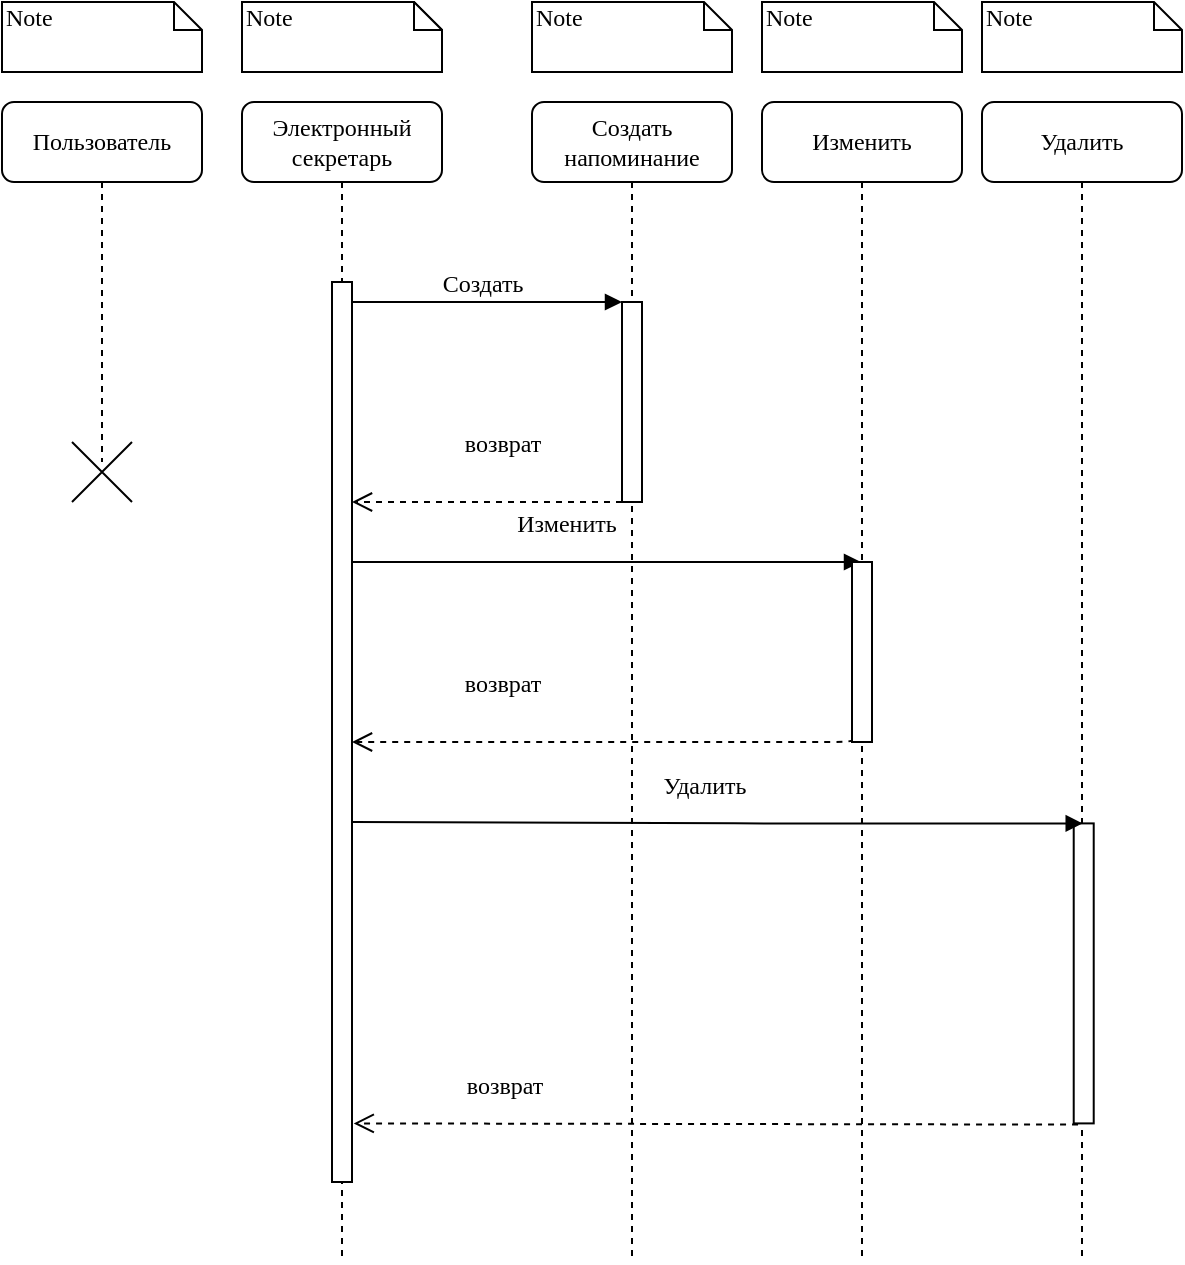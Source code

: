 <mxfile version="17.4.2" type="device"><diagram name="Page-1" id="13e1069c-82ec-6db2-03f1-153e76fe0fe0"><mxGraphModel dx="1052" dy="721" grid="1" gridSize="10" guides="1" tooltips="1" connect="1" arrows="1" fold="1" page="1" pageScale="1" pageWidth="1100" pageHeight="850" background="none" math="0" shadow="0"><root><mxCell id="0"/><mxCell id="1" parent="0"/><mxCell id="4tKWizXJGFqMmsmwkK32-10" value="" style="html=1;points=[];perimeter=orthogonalPerimeter;rounded=0;shadow=0;comic=0;labelBackgroundColor=none;strokeWidth=1;fontFamily=Verdana;fontSize=12;align=center;" vertex="1" parent="1"><mxGeometry x="315" y="200" width="10" height="450" as="geometry"/></mxCell><mxCell id="7baba1c4bc27f4b0-2" value="Создать напоминание" style="shape=umlLifeline;perimeter=lifelinePerimeter;whiteSpace=wrap;html=1;container=1;collapsible=0;recursiveResize=0;outlineConnect=0;rounded=1;shadow=0;comic=0;labelBackgroundColor=none;strokeWidth=1;fontFamily=Verdana;fontSize=12;align=center;" parent="1" vertex="1"><mxGeometry x="415" y="110" width="100" height="580" as="geometry"/></mxCell><mxCell id="7baba1c4bc27f4b0-10" value="" style="html=1;points=[];perimeter=orthogonalPerimeter;rounded=0;shadow=0;comic=0;labelBackgroundColor=none;strokeWidth=1;fontFamily=Verdana;fontSize=12;align=center;" parent="7baba1c4bc27f4b0-2" vertex="1"><mxGeometry x="45" y="100" width="10" height="100" as="geometry"/></mxCell><mxCell id="7baba1c4bc27f4b0-23" value="Изменить" style="html=1;verticalAlign=bottom;endArrow=block;labelBackgroundColor=none;fontFamily=Verdana;fontSize=12;" parent="1" source="4tKWizXJGFqMmsmwkK32-7" target="4tKWizXJGFqMmsmwkK32-16" edge="1"><mxGeometry x="-0.14" y="10" relative="1" as="geometry"><mxPoint x="330" y="470" as="sourcePoint"/><mxPoint x="460" y="470" as="targetPoint"/><Array as="points"><mxPoint x="520" y="340"/></Array><mxPoint as="offset"/></mxGeometry></mxCell><mxCell id="7baba1c4bc27f4b0-11" value="Создать" style="html=1;verticalAlign=bottom;endArrow=block;entryX=0;entryY=0;labelBackgroundColor=none;fontFamily=Verdana;fontSize=12;edgeStyle=elbowEdgeStyle;elbow=vertical;" parent="1" source="4tKWizXJGFqMmsmwkK32-7" target="7baba1c4bc27f4b0-10" edge="1"><mxGeometry relative="1" as="geometry"><mxPoint x="330" y="210" as="sourcePoint"/></mxGeometry></mxCell><mxCell id="7baba1c4bc27f4b0-41" value="Note" style="shape=note;whiteSpace=wrap;html=1;size=14;verticalAlign=top;align=left;spacingTop=-6;rounded=0;shadow=0;comic=0;labelBackgroundColor=none;strokeWidth=1;fontFamily=Verdana;fontSize=12" parent="1" vertex="1"><mxGeometry x="415" y="60" width="100" height="35" as="geometry"/></mxCell><mxCell id="4tKWizXJGFqMmsmwkK32-3" value="Пользователь" style="shape=umlLifeline;perimeter=lifelinePerimeter;whiteSpace=wrap;html=1;container=1;collapsible=0;recursiveResize=0;outlineConnect=0;rounded=1;shadow=0;comic=0;labelBackgroundColor=none;strokeWidth=1;fontFamily=Verdana;fontSize=12;align=center;" vertex="1" parent="1"><mxGeometry x="150" y="110" width="100" height="180" as="geometry"/></mxCell><mxCell id="4tKWizXJGFqMmsmwkK32-5" value="Note" style="shape=note;whiteSpace=wrap;html=1;size=14;verticalAlign=top;align=left;spacingTop=-6;rounded=0;shadow=0;comic=0;labelBackgroundColor=none;strokeWidth=1;fontFamily=Verdana;fontSize=12" vertex="1" parent="1"><mxGeometry x="150" y="60" width="100" height="35" as="geometry"/></mxCell><mxCell id="4tKWizXJGFqMmsmwkK32-6" value="" style="shape=umlDestroy;" vertex="1" parent="1"><mxGeometry x="185" y="280" width="30" height="30" as="geometry"/></mxCell><mxCell id="4tKWizXJGFqMmsmwkK32-7" value="Электронный секретарь" style="shape=umlLifeline;perimeter=lifelinePerimeter;whiteSpace=wrap;html=1;container=1;collapsible=0;recursiveResize=0;outlineConnect=0;rounded=1;shadow=0;comic=0;labelBackgroundColor=none;strokeWidth=1;fontFamily=Verdana;fontSize=12;align=center;" vertex="1" parent="1"><mxGeometry x="270" y="110" width="100" height="580" as="geometry"/></mxCell><mxCell id="4tKWizXJGFqMmsmwkK32-8" value="" style="html=1;points=[];perimeter=orthogonalPerimeter;rounded=0;shadow=0;comic=0;labelBackgroundColor=none;strokeWidth=1;fontFamily=Verdana;fontSize=12;align=center;" vertex="1" parent="4tKWizXJGFqMmsmwkK32-7"><mxGeometry x="45" y="90" width="10" height="450" as="geometry"/></mxCell><mxCell id="4tKWizXJGFqMmsmwkK32-34" value="возврат" style="html=1;verticalAlign=bottom;endArrow=open;dashed=1;endSize=8;labelBackgroundColor=none;fontFamily=Verdana;fontSize=12;edgeStyle=elbowEdgeStyle;elbow=vertical;exitX=0.217;exitY=1.004;exitDx=0;exitDy=0;exitPerimeter=0;" edge="1" parent="4tKWizXJGFqMmsmwkK32-7" source="4tKWizXJGFqMmsmwkK32-27"><mxGeometry x="0.587" y="-10" relative="1" as="geometry"><mxPoint x="55.86" y="510.7" as="targetPoint"/><Array as="points"><mxPoint x="120.86" y="510.7"/></Array><mxPoint x="420.86" y="510.7" as="sourcePoint"/><mxPoint as="offset"/></mxGeometry></mxCell><mxCell id="4tKWizXJGFqMmsmwkK32-9" value="Note" style="shape=note;whiteSpace=wrap;html=1;size=14;verticalAlign=top;align=left;spacingTop=-6;rounded=0;shadow=0;comic=0;labelBackgroundColor=none;strokeWidth=1;fontFamily=Verdana;fontSize=12" vertex="1" parent="1"><mxGeometry x="270" y="60" width="100" height="35" as="geometry"/></mxCell><mxCell id="4tKWizXJGFqMmsmwkK32-11" value="Note" style="shape=note;whiteSpace=wrap;html=1;size=14;verticalAlign=top;align=left;spacingTop=-6;rounded=0;shadow=0;comic=0;labelBackgroundColor=none;strokeWidth=1;fontFamily=Verdana;fontSize=12" vertex="1" parent="1"><mxGeometry x="270" y="60" width="100" height="35" as="geometry"/></mxCell><mxCell id="4tKWizXJGFqMmsmwkK32-16" value="Изменить" style="shape=umlLifeline;perimeter=lifelinePerimeter;whiteSpace=wrap;html=1;container=1;collapsible=0;recursiveResize=0;outlineConnect=0;rounded=1;shadow=0;comic=0;labelBackgroundColor=none;strokeWidth=1;fontFamily=Verdana;fontSize=12;align=center;" vertex="1" parent="1"><mxGeometry x="530" y="110" width="100" height="580" as="geometry"/></mxCell><mxCell id="4tKWizXJGFqMmsmwkK32-17" value="" style="html=1;points=[];perimeter=orthogonalPerimeter;rounded=0;shadow=0;comic=0;labelBackgroundColor=none;strokeWidth=1;fontFamily=Verdana;fontSize=12;align=center;" vertex="1" parent="4tKWizXJGFqMmsmwkK32-16"><mxGeometry x="45" y="230" width="10" height="90" as="geometry"/></mxCell><mxCell id="4tKWizXJGFqMmsmwkK32-31" value="возврат" style="html=1;verticalAlign=bottom;endArrow=open;dashed=1;endSize=8;labelBackgroundColor=none;fontFamily=Verdana;fontSize=12;edgeStyle=elbowEdgeStyle;elbow=vertical;" edge="1" parent="4tKWizXJGFqMmsmwkK32-16"><mxGeometry x="-0.111" y="-20" relative="1" as="geometry"><mxPoint x="-205" y="200" as="targetPoint"/><Array as="points"><mxPoint x="-130" y="200"/></Array><mxPoint x="-70" y="200" as="sourcePoint"/><mxPoint as="offset"/></mxGeometry></mxCell><mxCell id="4tKWizXJGFqMmsmwkK32-20" value="Note" style="shape=note;whiteSpace=wrap;html=1;size=14;verticalAlign=top;align=left;spacingTop=-6;rounded=0;shadow=0;comic=0;labelBackgroundColor=none;strokeWidth=1;fontFamily=Verdana;fontSize=12" vertex="1" parent="1"><mxGeometry x="530" y="60" width="100" height="35" as="geometry"/></mxCell><mxCell id="4tKWizXJGFqMmsmwkK32-26" value="Удалить" style="shape=umlLifeline;perimeter=lifelinePerimeter;whiteSpace=wrap;html=1;container=1;collapsible=0;recursiveResize=0;outlineConnect=0;rounded=1;shadow=0;comic=0;labelBackgroundColor=none;strokeWidth=1;fontFamily=Verdana;fontSize=12;align=center;" vertex="1" parent="1"><mxGeometry x="640" y="110" width="100" height="580" as="geometry"/></mxCell><mxCell id="4tKWizXJGFqMmsmwkK32-27" value="" style="html=1;points=[];perimeter=orthogonalPerimeter;rounded=0;shadow=0;comic=0;labelBackgroundColor=none;strokeWidth=1;fontFamily=Verdana;fontSize=12;align=center;" vertex="1" parent="4tKWizXJGFqMmsmwkK32-26"><mxGeometry x="45.86" y="360.7" width="10" height="150" as="geometry"/></mxCell><mxCell id="4tKWizXJGFqMmsmwkK32-30" value="Note" style="shape=note;whiteSpace=wrap;html=1;size=14;verticalAlign=top;align=left;spacingTop=-6;rounded=0;shadow=0;comic=0;labelBackgroundColor=none;strokeWidth=1;fontFamily=Verdana;fontSize=12" vertex="1" parent="1"><mxGeometry x="640" y="60" width="100" height="35" as="geometry"/></mxCell><mxCell id="4tKWizXJGFqMmsmwkK32-32" value="возврат" style="html=1;verticalAlign=bottom;endArrow=open;dashed=1;endSize=8;labelBackgroundColor=none;fontFamily=Verdana;fontSize=12;edgeStyle=elbowEdgeStyle;elbow=vertical;exitX=0;exitY=0.979;exitDx=0;exitDy=0;exitPerimeter=0;" edge="1" parent="1" source="4tKWizXJGFqMmsmwkK32-17" target="4tKWizXJGFqMmsmwkK32-8"><mxGeometry x="0.405" y="-20" relative="1" as="geometry"><mxPoint x="325" y="360" as="targetPoint"/><Array as="points"><mxPoint x="420" y="430"/><mxPoint x="400" y="360"/></Array><mxPoint x="700" y="360" as="sourcePoint"/><mxPoint as="offset"/></mxGeometry></mxCell><mxCell id="4tKWizXJGFqMmsmwkK32-33" value="Удалить" style="html=1;verticalAlign=bottom;endArrow=block;labelBackgroundColor=none;fontFamily=Verdana;fontSize=12;exitX=0.914;exitY=0.554;exitDx=0;exitDy=0;exitPerimeter=0;" edge="1" parent="1"><mxGeometry x="-0.037" y="10" relative="1" as="geometry"><mxPoint x="325.0" y="470.0" as="sourcePoint"/><mxPoint x="690.36" y="470.7" as="targetPoint"/><Array as="points"><mxPoint x="526.36" y="470.7"/></Array><mxPoint as="offset"/></mxGeometry></mxCell></root></mxGraphModel></diagram></mxfile>